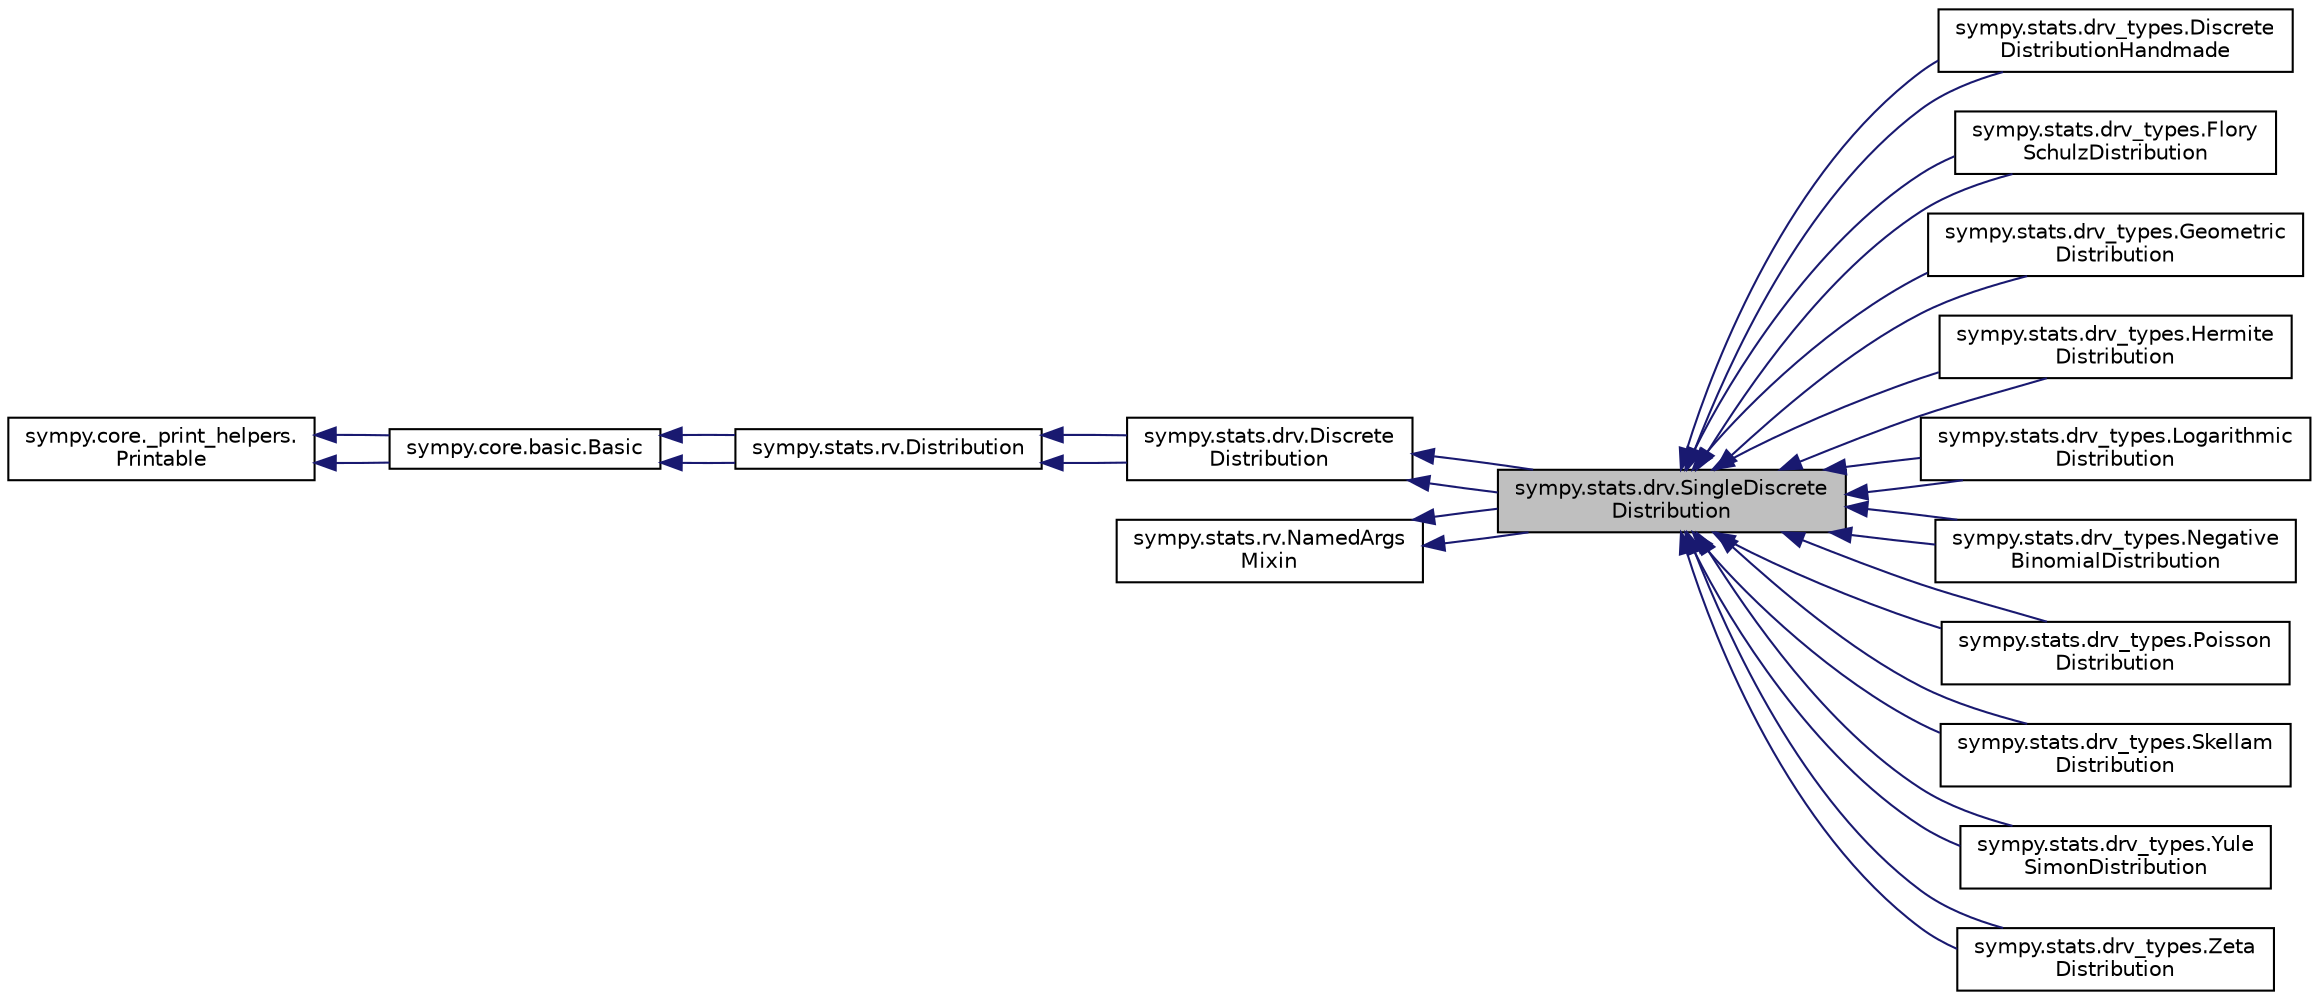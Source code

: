 digraph "sympy.stats.drv.SingleDiscreteDistribution"
{
 // LATEX_PDF_SIZE
  edge [fontname="Helvetica",fontsize="10",labelfontname="Helvetica",labelfontsize="10"];
  node [fontname="Helvetica",fontsize="10",shape=record];
  rankdir="LR";
  Node1 [label="sympy.stats.drv.SingleDiscrete\lDistribution",height=0.2,width=0.4,color="black", fillcolor="grey75", style="filled", fontcolor="black",tooltip=" "];
  Node2 -> Node1 [dir="back",color="midnightblue",fontsize="10",style="solid",fontname="Helvetica"];
  Node2 [label="sympy.stats.drv.Discrete\lDistribution",height=0.2,width=0.4,color="black", fillcolor="white", style="filled",URL="$classsympy_1_1stats_1_1drv_1_1DiscreteDistribution.html",tooltip=" "];
  Node3 -> Node2 [dir="back",color="midnightblue",fontsize="10",style="solid",fontname="Helvetica"];
  Node3 [label="sympy.stats.rv.Distribution",height=0.2,width=0.4,color="black", fillcolor="white", style="filled",URL="$classsympy_1_1stats_1_1rv_1_1Distribution.html",tooltip=" "];
  Node4 -> Node3 [dir="back",color="midnightblue",fontsize="10",style="solid",fontname="Helvetica"];
  Node4 [label="sympy.core.basic.Basic",height=0.2,width=0.4,color="black", fillcolor="white", style="filled",URL="$classsympy_1_1core_1_1basic_1_1Basic.html",tooltip=" "];
  Node5 -> Node4 [dir="back",color="midnightblue",fontsize="10",style="solid",fontname="Helvetica"];
  Node5 [label="sympy.core._print_helpers.\lPrintable",height=0.2,width=0.4,color="black", fillcolor="white", style="filled",URL="$classsympy_1_1core_1_1__print__helpers_1_1Printable.html",tooltip=" "];
  Node5 -> Node4 [dir="back",color="midnightblue",fontsize="10",style="solid",fontname="Helvetica"];
  Node4 -> Node3 [dir="back",color="midnightblue",fontsize="10",style="solid",fontname="Helvetica"];
  Node3 -> Node2 [dir="back",color="midnightblue",fontsize="10",style="solid",fontname="Helvetica"];
  Node6 -> Node1 [dir="back",color="midnightblue",fontsize="10",style="solid",fontname="Helvetica"];
  Node6 [label="sympy.stats.rv.NamedArgs\lMixin",height=0.2,width=0.4,color="black", fillcolor="white", style="filled",URL="$classsympy_1_1stats_1_1rv_1_1NamedArgsMixin.html",tooltip=" "];
  Node2 -> Node1 [dir="back",color="midnightblue",fontsize="10",style="solid",fontname="Helvetica"];
  Node6 -> Node1 [dir="back",color="midnightblue",fontsize="10",style="solid",fontname="Helvetica"];
  Node1 -> Node7 [dir="back",color="midnightblue",fontsize="10",style="solid",fontname="Helvetica"];
  Node7 [label="sympy.stats.drv_types.Discrete\lDistributionHandmade",height=0.2,width=0.4,color="black", fillcolor="white", style="filled",URL="$classsympy_1_1stats_1_1drv__types_1_1DiscreteDistributionHandmade.html",tooltip=" "];
  Node1 -> Node7 [dir="back",color="midnightblue",fontsize="10",style="solid",fontname="Helvetica"];
  Node1 -> Node8 [dir="back",color="midnightblue",fontsize="10",style="solid",fontname="Helvetica"];
  Node8 [label="sympy.stats.drv_types.Flory\lSchulzDistribution",height=0.2,width=0.4,color="black", fillcolor="white", style="filled",URL="$classsympy_1_1stats_1_1drv__types_1_1FlorySchulzDistribution.html",tooltip=" "];
  Node1 -> Node8 [dir="back",color="midnightblue",fontsize="10",style="solid",fontname="Helvetica"];
  Node1 -> Node9 [dir="back",color="midnightblue",fontsize="10",style="solid",fontname="Helvetica"];
  Node9 [label="sympy.stats.drv_types.Geometric\lDistribution",height=0.2,width=0.4,color="black", fillcolor="white", style="filled",URL="$classsympy_1_1stats_1_1drv__types_1_1GeometricDistribution.html",tooltip=" "];
  Node1 -> Node9 [dir="back",color="midnightblue",fontsize="10",style="solid",fontname="Helvetica"];
  Node1 -> Node10 [dir="back",color="midnightblue",fontsize="10",style="solid",fontname="Helvetica"];
  Node10 [label="sympy.stats.drv_types.Hermite\lDistribution",height=0.2,width=0.4,color="black", fillcolor="white", style="filled",URL="$classsympy_1_1stats_1_1drv__types_1_1HermiteDistribution.html",tooltip=" "];
  Node1 -> Node10 [dir="back",color="midnightblue",fontsize="10",style="solid",fontname="Helvetica"];
  Node1 -> Node11 [dir="back",color="midnightblue",fontsize="10",style="solid",fontname="Helvetica"];
  Node11 [label="sympy.stats.drv_types.Logarithmic\lDistribution",height=0.2,width=0.4,color="black", fillcolor="white", style="filled",URL="$classsympy_1_1stats_1_1drv__types_1_1LogarithmicDistribution.html",tooltip=" "];
  Node1 -> Node11 [dir="back",color="midnightblue",fontsize="10",style="solid",fontname="Helvetica"];
  Node1 -> Node12 [dir="back",color="midnightblue",fontsize="10",style="solid",fontname="Helvetica"];
  Node12 [label="sympy.stats.drv_types.Negative\lBinomialDistribution",height=0.2,width=0.4,color="black", fillcolor="white", style="filled",URL="$classsympy_1_1stats_1_1drv__types_1_1NegativeBinomialDistribution.html",tooltip=" "];
  Node1 -> Node12 [dir="back",color="midnightblue",fontsize="10",style="solid",fontname="Helvetica"];
  Node1 -> Node13 [dir="back",color="midnightblue",fontsize="10",style="solid",fontname="Helvetica"];
  Node13 [label="sympy.stats.drv_types.Poisson\lDistribution",height=0.2,width=0.4,color="black", fillcolor="white", style="filled",URL="$classsympy_1_1stats_1_1drv__types_1_1PoissonDistribution.html",tooltip=" "];
  Node1 -> Node13 [dir="back",color="midnightblue",fontsize="10",style="solid",fontname="Helvetica"];
  Node1 -> Node14 [dir="back",color="midnightblue",fontsize="10",style="solid",fontname="Helvetica"];
  Node14 [label="sympy.stats.drv_types.Skellam\lDistribution",height=0.2,width=0.4,color="black", fillcolor="white", style="filled",URL="$classsympy_1_1stats_1_1drv__types_1_1SkellamDistribution.html",tooltip=" "];
  Node1 -> Node14 [dir="back",color="midnightblue",fontsize="10",style="solid",fontname="Helvetica"];
  Node1 -> Node15 [dir="back",color="midnightblue",fontsize="10",style="solid",fontname="Helvetica"];
  Node15 [label="sympy.stats.drv_types.Yule\lSimonDistribution",height=0.2,width=0.4,color="black", fillcolor="white", style="filled",URL="$classsympy_1_1stats_1_1drv__types_1_1YuleSimonDistribution.html",tooltip=" "];
  Node1 -> Node15 [dir="back",color="midnightblue",fontsize="10",style="solid",fontname="Helvetica"];
  Node1 -> Node16 [dir="back",color="midnightblue",fontsize="10",style="solid",fontname="Helvetica"];
  Node16 [label="sympy.stats.drv_types.Zeta\lDistribution",height=0.2,width=0.4,color="black", fillcolor="white", style="filled",URL="$classsympy_1_1stats_1_1drv__types_1_1ZetaDistribution.html",tooltip=" "];
  Node1 -> Node16 [dir="back",color="midnightblue",fontsize="10",style="solid",fontname="Helvetica"];
}
